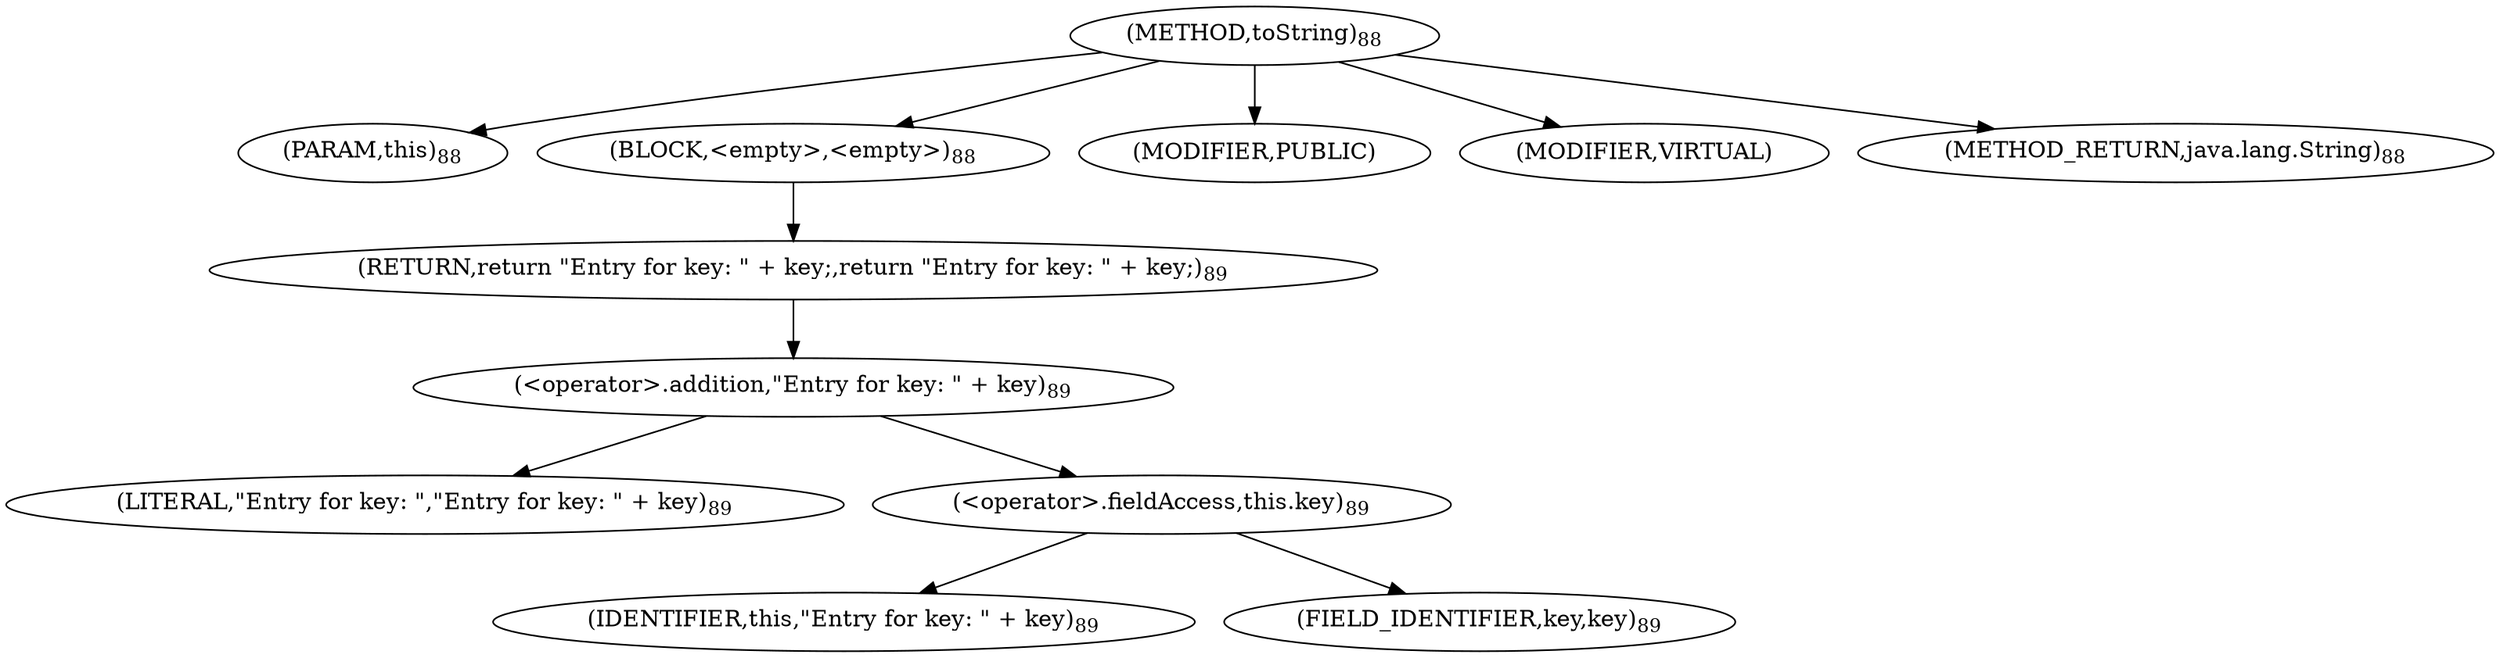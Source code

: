 digraph "toString" {  
"210" [label = <(METHOD,toString)<SUB>88</SUB>> ]
"211" [label = <(PARAM,this)<SUB>88</SUB>> ]
"212" [label = <(BLOCK,&lt;empty&gt;,&lt;empty&gt;)<SUB>88</SUB>> ]
"213" [label = <(RETURN,return &quot;Entry for key: &quot; + key;,return &quot;Entry for key: &quot; + key;)<SUB>89</SUB>> ]
"214" [label = <(&lt;operator&gt;.addition,&quot;Entry for key: &quot; + key)<SUB>89</SUB>> ]
"215" [label = <(LITERAL,&quot;Entry for key: &quot;,&quot;Entry for key: &quot; + key)<SUB>89</SUB>> ]
"216" [label = <(&lt;operator&gt;.fieldAccess,this.key)<SUB>89</SUB>> ]
"217" [label = <(IDENTIFIER,this,&quot;Entry for key: &quot; + key)<SUB>89</SUB>> ]
"218" [label = <(FIELD_IDENTIFIER,key,key)<SUB>89</SUB>> ]
"219" [label = <(MODIFIER,PUBLIC)> ]
"220" [label = <(MODIFIER,VIRTUAL)> ]
"221" [label = <(METHOD_RETURN,java.lang.String)<SUB>88</SUB>> ]
  "210" -> "211" 
  "210" -> "212" 
  "210" -> "219" 
  "210" -> "220" 
  "210" -> "221" 
  "212" -> "213" 
  "213" -> "214" 
  "214" -> "215" 
  "214" -> "216" 
  "216" -> "217" 
  "216" -> "218" 
}
